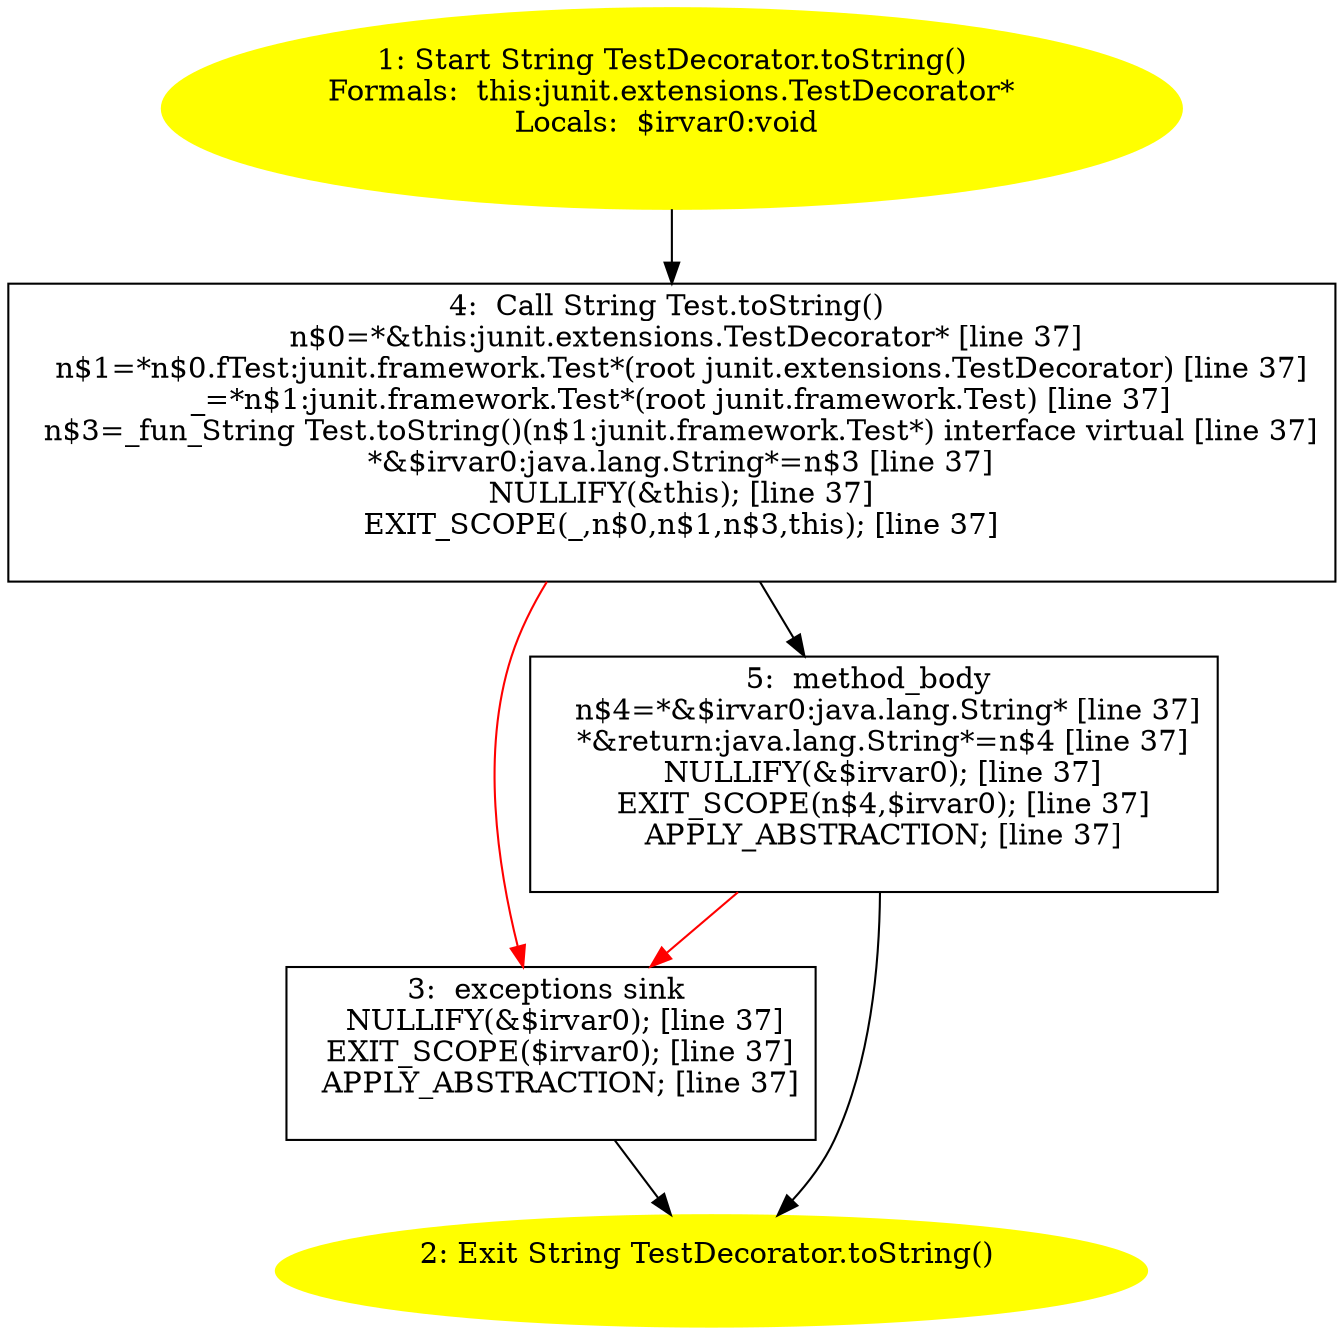 /* @generated */
digraph cfg {
"junit.extensions.TestDecorator.toString():java.lang.String.7b86378dc2bfe98e948c701279c13604_1" [label="1: Start String TestDecorator.toString()\nFormals:  this:junit.extensions.TestDecorator*\nLocals:  $irvar0:void \n  " color=yellow style=filled]
	

	 "junit.extensions.TestDecorator.toString():java.lang.String.7b86378dc2bfe98e948c701279c13604_1" -> "junit.extensions.TestDecorator.toString():java.lang.String.7b86378dc2bfe98e948c701279c13604_4" ;
"junit.extensions.TestDecorator.toString():java.lang.String.7b86378dc2bfe98e948c701279c13604_2" [label="2: Exit String TestDecorator.toString() \n  " color=yellow style=filled]
	

"junit.extensions.TestDecorator.toString():java.lang.String.7b86378dc2bfe98e948c701279c13604_3" [label="3:  exceptions sink \n   NULLIFY(&$irvar0); [line 37]\n  EXIT_SCOPE($irvar0); [line 37]\n  APPLY_ABSTRACTION; [line 37]\n " shape="box"]
	

	 "junit.extensions.TestDecorator.toString():java.lang.String.7b86378dc2bfe98e948c701279c13604_3" -> "junit.extensions.TestDecorator.toString():java.lang.String.7b86378dc2bfe98e948c701279c13604_2" ;
"junit.extensions.TestDecorator.toString():java.lang.String.7b86378dc2bfe98e948c701279c13604_4" [label="4:  Call String Test.toString() \n   n$0=*&this:junit.extensions.TestDecorator* [line 37]\n  n$1=*n$0.fTest:junit.framework.Test*(root junit.extensions.TestDecorator) [line 37]\n  _=*n$1:junit.framework.Test*(root junit.framework.Test) [line 37]\n  n$3=_fun_String Test.toString()(n$1:junit.framework.Test*) interface virtual [line 37]\n  *&$irvar0:java.lang.String*=n$3 [line 37]\n  NULLIFY(&this); [line 37]\n  EXIT_SCOPE(_,n$0,n$1,n$3,this); [line 37]\n " shape="box"]
	

	 "junit.extensions.TestDecorator.toString():java.lang.String.7b86378dc2bfe98e948c701279c13604_4" -> "junit.extensions.TestDecorator.toString():java.lang.String.7b86378dc2bfe98e948c701279c13604_5" ;
	 "junit.extensions.TestDecorator.toString():java.lang.String.7b86378dc2bfe98e948c701279c13604_4" -> "junit.extensions.TestDecorator.toString():java.lang.String.7b86378dc2bfe98e948c701279c13604_3" [color="red" ];
"junit.extensions.TestDecorator.toString():java.lang.String.7b86378dc2bfe98e948c701279c13604_5" [label="5:  method_body \n   n$4=*&$irvar0:java.lang.String* [line 37]\n  *&return:java.lang.String*=n$4 [line 37]\n  NULLIFY(&$irvar0); [line 37]\n  EXIT_SCOPE(n$4,$irvar0); [line 37]\n  APPLY_ABSTRACTION; [line 37]\n " shape="box"]
	

	 "junit.extensions.TestDecorator.toString():java.lang.String.7b86378dc2bfe98e948c701279c13604_5" -> "junit.extensions.TestDecorator.toString():java.lang.String.7b86378dc2bfe98e948c701279c13604_2" ;
	 "junit.extensions.TestDecorator.toString():java.lang.String.7b86378dc2bfe98e948c701279c13604_5" -> "junit.extensions.TestDecorator.toString():java.lang.String.7b86378dc2bfe98e948c701279c13604_3" [color="red" ];
}
